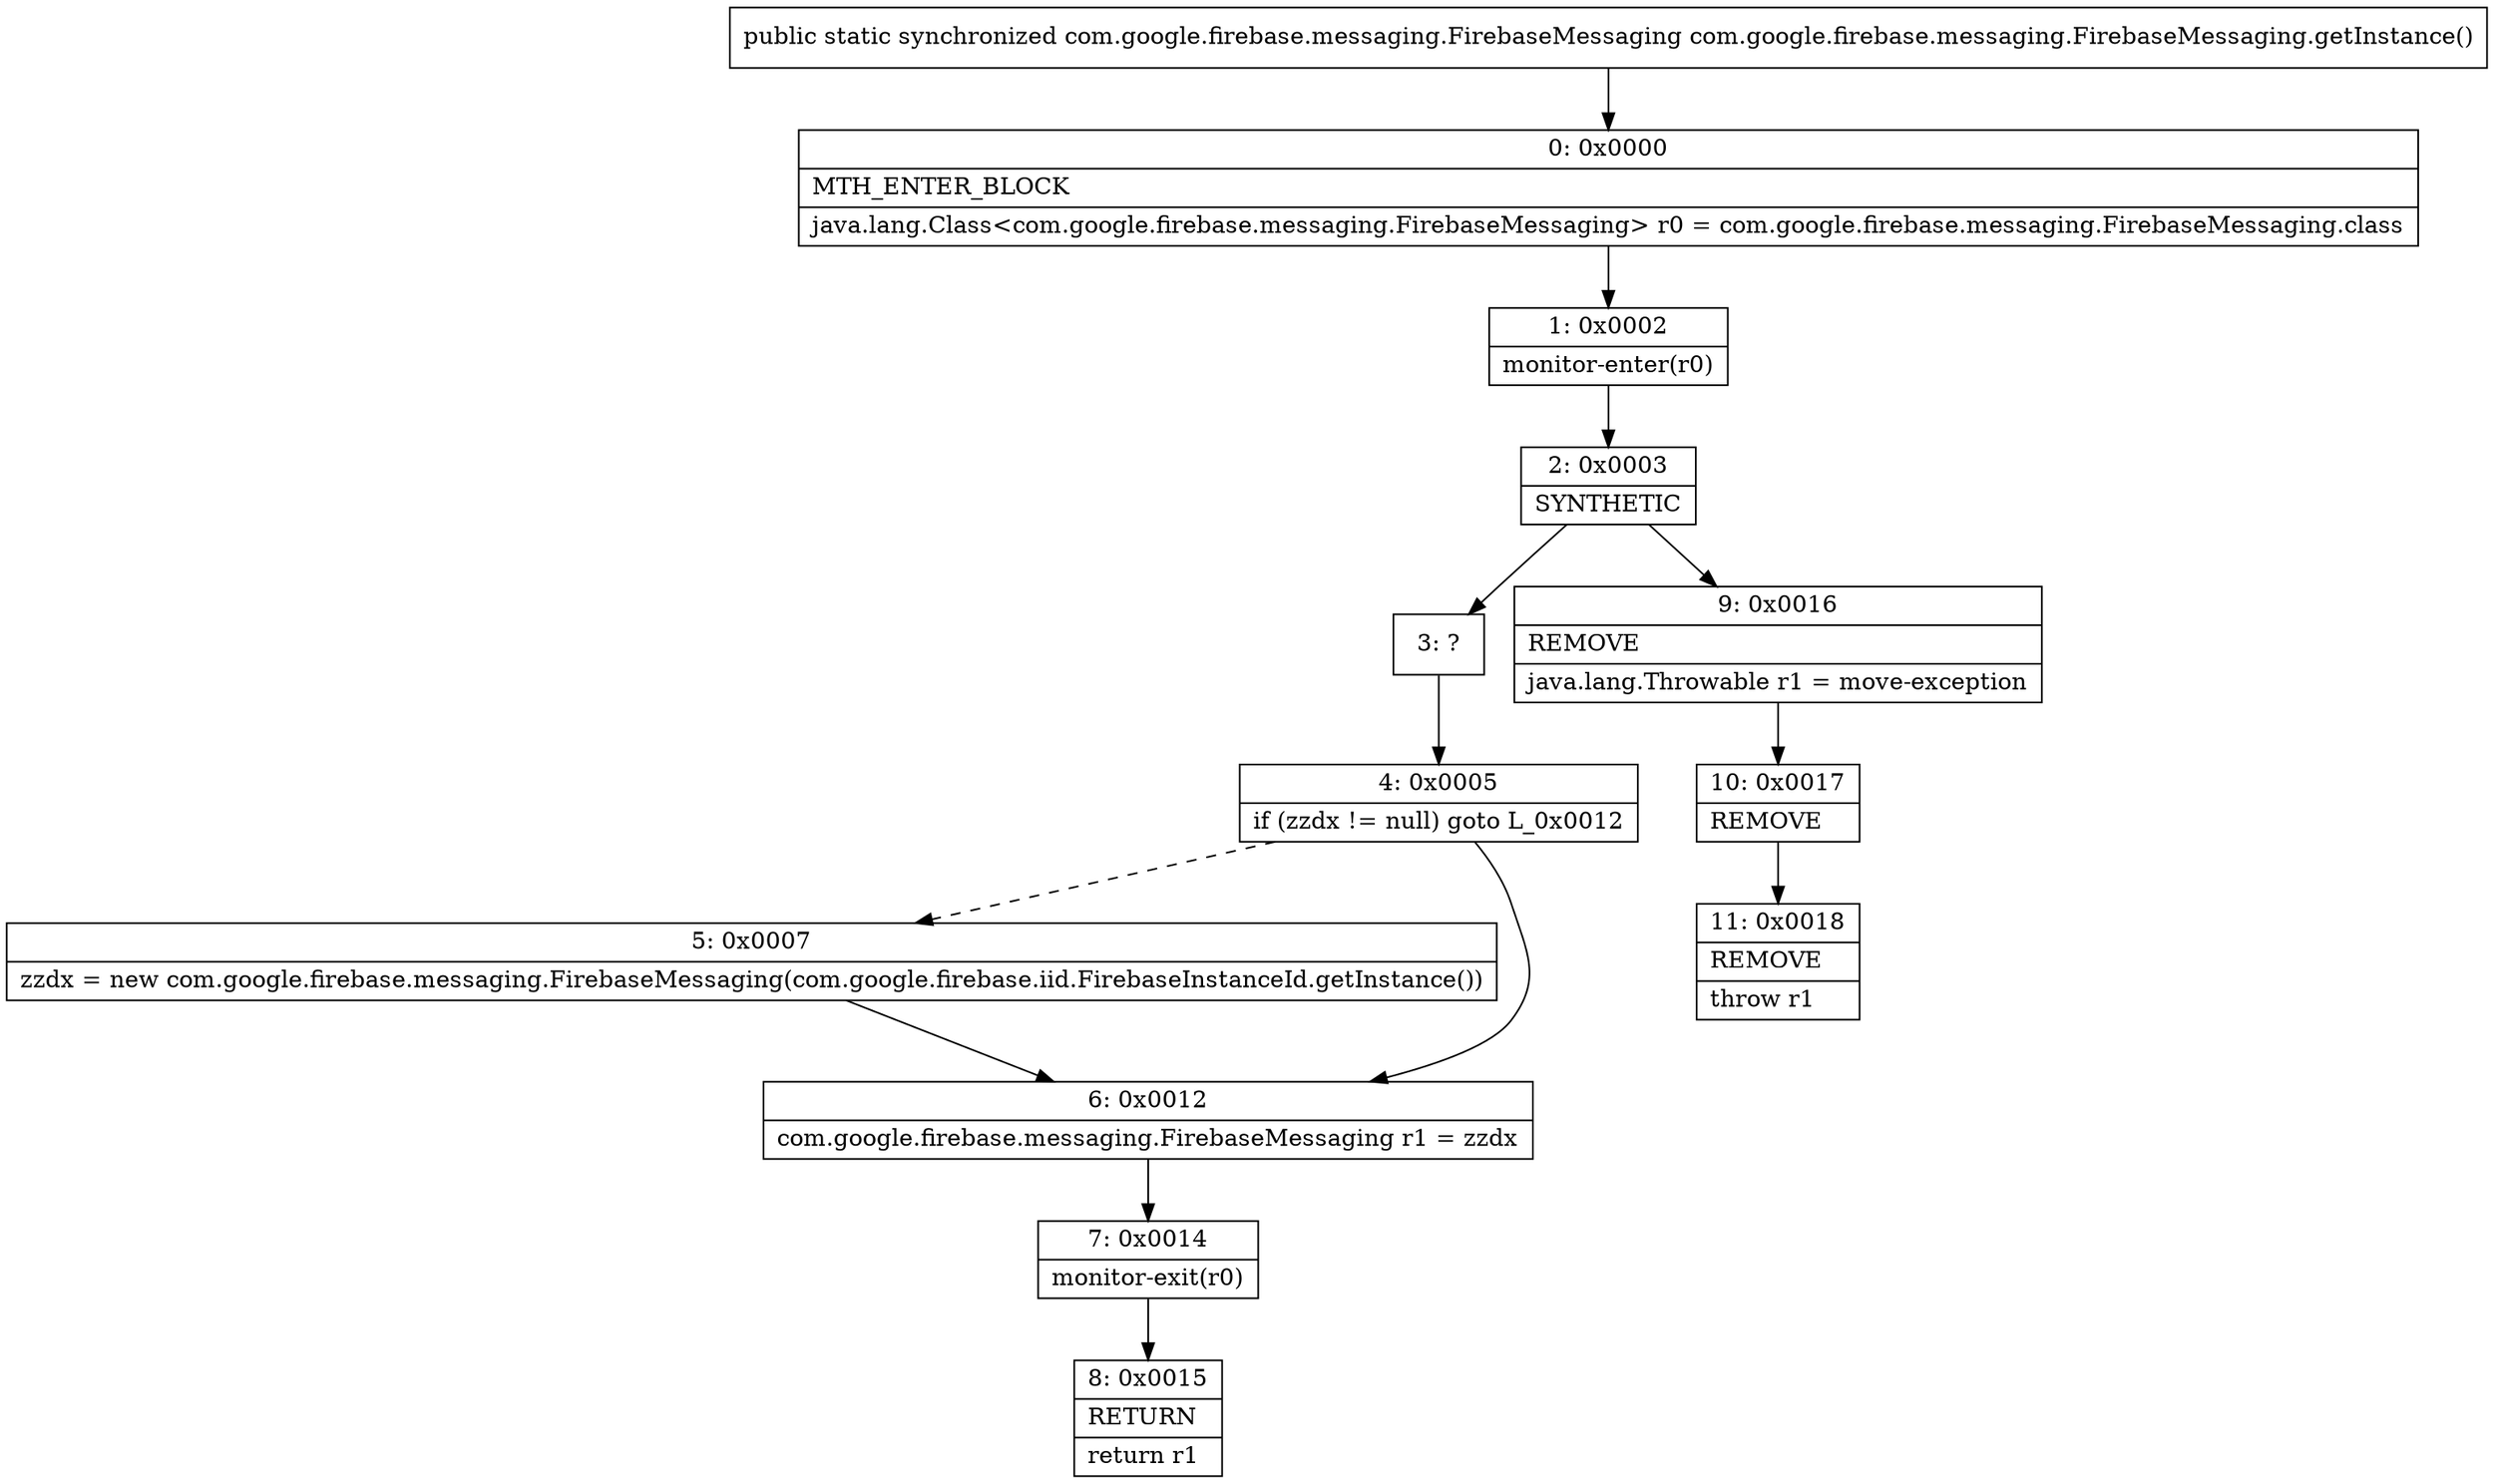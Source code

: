 digraph "CFG forcom.google.firebase.messaging.FirebaseMessaging.getInstance()Lcom\/google\/firebase\/messaging\/FirebaseMessaging;" {
Node_0 [shape=record,label="{0\:\ 0x0000|MTH_ENTER_BLOCK\l|java.lang.Class\<com.google.firebase.messaging.FirebaseMessaging\> r0 = com.google.firebase.messaging.FirebaseMessaging.class\l}"];
Node_1 [shape=record,label="{1\:\ 0x0002|monitor\-enter(r0)\l}"];
Node_2 [shape=record,label="{2\:\ 0x0003|SYNTHETIC\l}"];
Node_3 [shape=record,label="{3\:\ ?}"];
Node_4 [shape=record,label="{4\:\ 0x0005|if (zzdx != null) goto L_0x0012\l}"];
Node_5 [shape=record,label="{5\:\ 0x0007|zzdx = new com.google.firebase.messaging.FirebaseMessaging(com.google.firebase.iid.FirebaseInstanceId.getInstance())\l}"];
Node_6 [shape=record,label="{6\:\ 0x0012|com.google.firebase.messaging.FirebaseMessaging r1 = zzdx\l}"];
Node_7 [shape=record,label="{7\:\ 0x0014|monitor\-exit(r0)\l}"];
Node_8 [shape=record,label="{8\:\ 0x0015|RETURN\l|return r1\l}"];
Node_9 [shape=record,label="{9\:\ 0x0016|REMOVE\l|java.lang.Throwable r1 = move\-exception\l}"];
Node_10 [shape=record,label="{10\:\ 0x0017|REMOVE\l}"];
Node_11 [shape=record,label="{11\:\ 0x0018|REMOVE\l|throw r1\l}"];
MethodNode[shape=record,label="{public static synchronized com.google.firebase.messaging.FirebaseMessaging com.google.firebase.messaging.FirebaseMessaging.getInstance() }"];
MethodNode -> Node_0;
Node_0 -> Node_1;
Node_1 -> Node_2;
Node_2 -> Node_3;
Node_2 -> Node_9;
Node_3 -> Node_4;
Node_4 -> Node_5[style=dashed];
Node_4 -> Node_6;
Node_5 -> Node_6;
Node_6 -> Node_7;
Node_7 -> Node_8;
Node_9 -> Node_10;
Node_10 -> Node_11;
}

